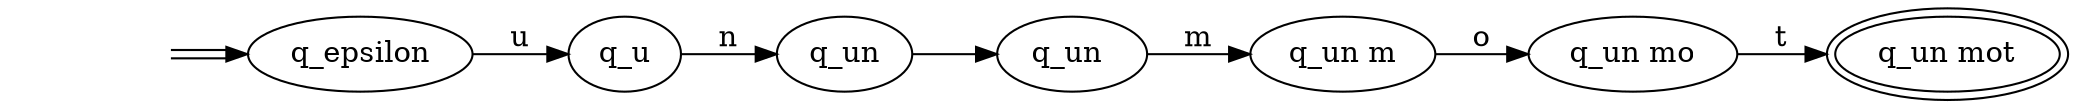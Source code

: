 digraph Automaton { 
  rankdir = LR
  0 [label="q_epsilon"];  1 [label="q_u"];  2 [label="q_un"];  3 [label="q_un "];  4 [label="q_un m"];  5 [label="q_un mo"];  6 [label="q_un mot",peripheries=2];  start0 [style=invis]
  start0 -> 0[color="black:white:black"]
  0 -> 1 [label = "u" ]
  1 -> 2 [label = "n" ]
  2 -> 3 [label = " " ]
  3 -> 4 [label = "m" ]
  4 -> 5 [label = "o" ]
  5 -> 6 [label = "t" ]
}

